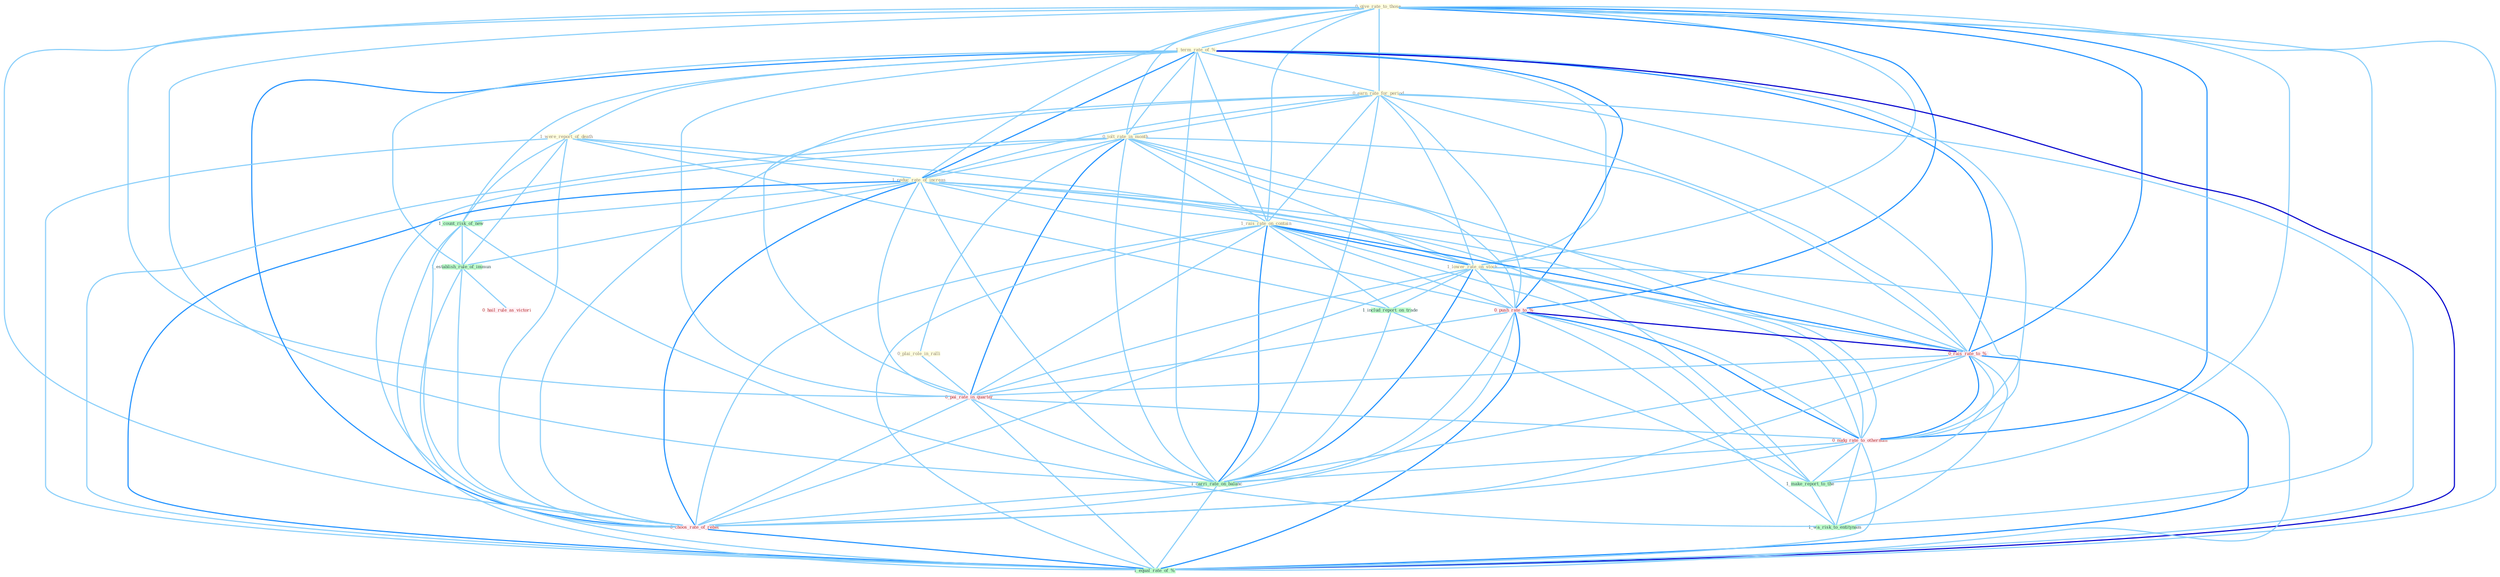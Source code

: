 Graph G{ 
    node
    [shape=polygon,style=filled,width=.5,height=.06,color="#BDFCC9",fixedsize=true,fontsize=4,
    fontcolor="#2f4f4f"];
    {node
    [color="#ffffe0", fontcolor="#8b7d6b"] "0_give_rate_to_those " "1_term_rate_of_% " "1_were_report_of_death " "0_earn_rate_for_period " "0_jolt_rate_in_month " "0_plai_role_in_ralli " "1_reduc_rate_of_increas " "1_rais_rate_on_contain " "1_lower_rate_on_stock "}
{node [color="#fff0f5", fontcolor="#b22222"] "0_push_rate_to_% " "0_rais_rate_to_% " "0_pai_rate_in_quarter " "0_nudg_rate_to_othernum " "0_choos_rate_of_rebat " "0_hail_rule_as_victori "}
edge [color="#B0E2FF"];

	"0_give_rate_to_those " -- "1_term_rate_of_% " [w="1", color="#87cefa" ];
	"0_give_rate_to_those " -- "0_earn_rate_for_period " [w="1", color="#87cefa" ];
	"0_give_rate_to_those " -- "0_jolt_rate_in_month " [w="1", color="#87cefa" ];
	"0_give_rate_to_those " -- "1_reduc_rate_of_increas " [w="1", color="#87cefa" ];
	"0_give_rate_to_those " -- "1_rais_rate_on_contain " [w="1", color="#87cefa" ];
	"0_give_rate_to_those " -- "1_lower_rate_on_stock " [w="1", color="#87cefa" ];
	"0_give_rate_to_those " -- "0_push_rate_to_% " [w="2", color="#1e90ff" , len=0.8];
	"0_give_rate_to_those " -- "0_rais_rate_to_% " [w="2", color="#1e90ff" , len=0.8];
	"0_give_rate_to_those " -- "0_pai_rate_in_quarter " [w="1", color="#87cefa" ];
	"0_give_rate_to_those " -- "0_nudg_rate_to_othernum " [w="2", color="#1e90ff" , len=0.8];
	"0_give_rate_to_those " -- "1_carri_rate_on_balanc " [w="1", color="#87cefa" ];
	"0_give_rate_to_those " -- "1_make_report_to_the " [w="1", color="#87cefa" ];
	"0_give_rate_to_those " -- "0_choos_rate_of_rebat " [w="1", color="#87cefa" ];
	"0_give_rate_to_those " -- "1_wa_risk_to_entitynam " [w="1", color="#87cefa" ];
	"0_give_rate_to_those " -- "1_equal_rate_of_% " [w="1", color="#87cefa" ];
	"1_term_rate_of_% " -- "1_were_report_of_death " [w="1", color="#87cefa" ];
	"1_term_rate_of_% " -- "0_earn_rate_for_period " [w="1", color="#87cefa" ];
	"1_term_rate_of_% " -- "0_jolt_rate_in_month " [w="1", color="#87cefa" ];
	"1_term_rate_of_% " -- "1_reduc_rate_of_increas " [w="2", color="#1e90ff" , len=0.8];
	"1_term_rate_of_% " -- "1_rais_rate_on_contain " [w="1", color="#87cefa" ];
	"1_term_rate_of_% " -- "1_lower_rate_on_stock " [w="1", color="#87cefa" ];
	"1_term_rate_of_% " -- "1_count_risk_of_new " [w="1", color="#87cefa" ];
	"1_term_rate_of_% " -- "0_push_rate_to_% " [w="2", color="#1e90ff" , len=0.8];
	"1_term_rate_of_% " -- "0_rais_rate_to_% " [w="2", color="#1e90ff" , len=0.8];
	"1_term_rate_of_% " -- "1_establish_rule_of_immun " [w="1", color="#87cefa" ];
	"1_term_rate_of_% " -- "0_pai_rate_in_quarter " [w="1", color="#87cefa" ];
	"1_term_rate_of_% " -- "0_nudg_rate_to_othernum " [w="1", color="#87cefa" ];
	"1_term_rate_of_% " -- "1_carri_rate_on_balanc " [w="1", color="#87cefa" ];
	"1_term_rate_of_% " -- "0_choos_rate_of_rebat " [w="2", color="#1e90ff" , len=0.8];
	"1_term_rate_of_% " -- "1_equal_rate_of_% " [w="3", color="#0000cd" , len=0.6];
	"1_were_report_of_death " -- "1_reduc_rate_of_increas " [w="1", color="#87cefa" ];
	"1_were_report_of_death " -- "1_count_risk_of_new " [w="1", color="#87cefa" ];
	"1_were_report_of_death " -- "1_establish_rule_of_immun " [w="1", color="#87cefa" ];
	"1_were_report_of_death " -- "1_includ_report_on_trade " [w="1", color="#87cefa" ];
	"1_were_report_of_death " -- "1_make_report_to_the " [w="1", color="#87cefa" ];
	"1_were_report_of_death " -- "0_choos_rate_of_rebat " [w="1", color="#87cefa" ];
	"1_were_report_of_death " -- "1_equal_rate_of_% " [w="1", color="#87cefa" ];
	"0_earn_rate_for_period " -- "0_jolt_rate_in_month " [w="1", color="#87cefa" ];
	"0_earn_rate_for_period " -- "1_reduc_rate_of_increas " [w="1", color="#87cefa" ];
	"0_earn_rate_for_period " -- "1_rais_rate_on_contain " [w="1", color="#87cefa" ];
	"0_earn_rate_for_period " -- "1_lower_rate_on_stock " [w="1", color="#87cefa" ];
	"0_earn_rate_for_period " -- "0_push_rate_to_% " [w="1", color="#87cefa" ];
	"0_earn_rate_for_period " -- "0_rais_rate_to_% " [w="1", color="#87cefa" ];
	"0_earn_rate_for_period " -- "0_pai_rate_in_quarter " [w="1", color="#87cefa" ];
	"0_earn_rate_for_period " -- "0_nudg_rate_to_othernum " [w="1", color="#87cefa" ];
	"0_earn_rate_for_period " -- "1_carri_rate_on_balanc " [w="1", color="#87cefa" ];
	"0_earn_rate_for_period " -- "0_choos_rate_of_rebat " [w="1", color="#87cefa" ];
	"0_earn_rate_for_period " -- "1_equal_rate_of_% " [w="1", color="#87cefa" ];
	"0_jolt_rate_in_month " -- "0_plai_role_in_ralli " [w="1", color="#87cefa" ];
	"0_jolt_rate_in_month " -- "1_reduc_rate_of_increas " [w="1", color="#87cefa" ];
	"0_jolt_rate_in_month " -- "1_rais_rate_on_contain " [w="1", color="#87cefa" ];
	"0_jolt_rate_in_month " -- "1_lower_rate_on_stock " [w="1", color="#87cefa" ];
	"0_jolt_rate_in_month " -- "0_push_rate_to_% " [w="1", color="#87cefa" ];
	"0_jolt_rate_in_month " -- "0_rais_rate_to_% " [w="1", color="#87cefa" ];
	"0_jolt_rate_in_month " -- "0_pai_rate_in_quarter " [w="2", color="#1e90ff" , len=0.8];
	"0_jolt_rate_in_month " -- "0_nudg_rate_to_othernum " [w="1", color="#87cefa" ];
	"0_jolt_rate_in_month " -- "1_carri_rate_on_balanc " [w="1", color="#87cefa" ];
	"0_jolt_rate_in_month " -- "0_choos_rate_of_rebat " [w="1", color="#87cefa" ];
	"0_jolt_rate_in_month " -- "1_equal_rate_of_% " [w="1", color="#87cefa" ];
	"0_plai_role_in_ralli " -- "0_pai_rate_in_quarter " [w="1", color="#87cefa" ];
	"1_reduc_rate_of_increas " -- "1_rais_rate_on_contain " [w="1", color="#87cefa" ];
	"1_reduc_rate_of_increas " -- "1_lower_rate_on_stock " [w="1", color="#87cefa" ];
	"1_reduc_rate_of_increas " -- "1_count_risk_of_new " [w="1", color="#87cefa" ];
	"1_reduc_rate_of_increas " -- "0_push_rate_to_% " [w="1", color="#87cefa" ];
	"1_reduc_rate_of_increas " -- "0_rais_rate_to_% " [w="1", color="#87cefa" ];
	"1_reduc_rate_of_increas " -- "1_establish_rule_of_immun " [w="1", color="#87cefa" ];
	"1_reduc_rate_of_increas " -- "0_pai_rate_in_quarter " [w="1", color="#87cefa" ];
	"1_reduc_rate_of_increas " -- "0_nudg_rate_to_othernum " [w="1", color="#87cefa" ];
	"1_reduc_rate_of_increas " -- "1_carri_rate_on_balanc " [w="1", color="#87cefa" ];
	"1_reduc_rate_of_increas " -- "0_choos_rate_of_rebat " [w="2", color="#1e90ff" , len=0.8];
	"1_reduc_rate_of_increas " -- "1_equal_rate_of_% " [w="2", color="#1e90ff" , len=0.8];
	"1_rais_rate_on_contain " -- "1_lower_rate_on_stock " [w="2", color="#1e90ff" , len=0.8];
	"1_rais_rate_on_contain " -- "0_push_rate_to_% " [w="1", color="#87cefa" ];
	"1_rais_rate_on_contain " -- "0_rais_rate_to_% " [w="2", color="#1e90ff" , len=0.8];
	"1_rais_rate_on_contain " -- "0_pai_rate_in_quarter " [w="1", color="#87cefa" ];
	"1_rais_rate_on_contain " -- "0_nudg_rate_to_othernum " [w="1", color="#87cefa" ];
	"1_rais_rate_on_contain " -- "1_includ_report_on_trade " [w="1", color="#87cefa" ];
	"1_rais_rate_on_contain " -- "1_carri_rate_on_balanc " [w="2", color="#1e90ff" , len=0.8];
	"1_rais_rate_on_contain " -- "0_choos_rate_of_rebat " [w="1", color="#87cefa" ];
	"1_rais_rate_on_contain " -- "1_equal_rate_of_% " [w="1", color="#87cefa" ];
	"1_lower_rate_on_stock " -- "0_push_rate_to_% " [w="1", color="#87cefa" ];
	"1_lower_rate_on_stock " -- "0_rais_rate_to_% " [w="1", color="#87cefa" ];
	"1_lower_rate_on_stock " -- "0_pai_rate_in_quarter " [w="1", color="#87cefa" ];
	"1_lower_rate_on_stock " -- "0_nudg_rate_to_othernum " [w="1", color="#87cefa" ];
	"1_lower_rate_on_stock " -- "1_includ_report_on_trade " [w="1", color="#87cefa" ];
	"1_lower_rate_on_stock " -- "1_carri_rate_on_balanc " [w="2", color="#1e90ff" , len=0.8];
	"1_lower_rate_on_stock " -- "0_choos_rate_of_rebat " [w="1", color="#87cefa" ];
	"1_lower_rate_on_stock " -- "1_equal_rate_of_% " [w="1", color="#87cefa" ];
	"1_count_risk_of_new " -- "1_establish_rule_of_immun " [w="1", color="#87cefa" ];
	"1_count_risk_of_new " -- "0_choos_rate_of_rebat " [w="1", color="#87cefa" ];
	"1_count_risk_of_new " -- "1_wa_risk_to_entitynam " [w="1", color="#87cefa" ];
	"1_count_risk_of_new " -- "1_equal_rate_of_% " [w="1", color="#87cefa" ];
	"0_push_rate_to_% " -- "0_rais_rate_to_% " [w="3", color="#0000cd" , len=0.6];
	"0_push_rate_to_% " -- "0_pai_rate_in_quarter " [w="1", color="#87cefa" ];
	"0_push_rate_to_% " -- "0_nudg_rate_to_othernum " [w="2", color="#1e90ff" , len=0.8];
	"0_push_rate_to_% " -- "1_carri_rate_on_balanc " [w="1", color="#87cefa" ];
	"0_push_rate_to_% " -- "1_make_report_to_the " [w="1", color="#87cefa" ];
	"0_push_rate_to_% " -- "0_choos_rate_of_rebat " [w="1", color="#87cefa" ];
	"0_push_rate_to_% " -- "1_wa_risk_to_entitynam " [w="1", color="#87cefa" ];
	"0_push_rate_to_% " -- "1_equal_rate_of_% " [w="2", color="#1e90ff" , len=0.8];
	"0_rais_rate_to_% " -- "0_pai_rate_in_quarter " [w="1", color="#87cefa" ];
	"0_rais_rate_to_% " -- "0_nudg_rate_to_othernum " [w="2", color="#1e90ff" , len=0.8];
	"0_rais_rate_to_% " -- "1_carri_rate_on_balanc " [w="1", color="#87cefa" ];
	"0_rais_rate_to_% " -- "1_make_report_to_the " [w="1", color="#87cefa" ];
	"0_rais_rate_to_% " -- "0_choos_rate_of_rebat " [w="1", color="#87cefa" ];
	"0_rais_rate_to_% " -- "1_wa_risk_to_entitynam " [w="1", color="#87cefa" ];
	"0_rais_rate_to_% " -- "1_equal_rate_of_% " [w="2", color="#1e90ff" , len=0.8];
	"1_establish_rule_of_immun " -- "0_choos_rate_of_rebat " [w="1", color="#87cefa" ];
	"1_establish_rule_of_immun " -- "0_hail_rule_as_victori " [w="1", color="#87cefa" ];
	"1_establish_rule_of_immun " -- "1_equal_rate_of_% " [w="1", color="#87cefa" ];
	"0_pai_rate_in_quarter " -- "0_nudg_rate_to_othernum " [w="1", color="#87cefa" ];
	"0_pai_rate_in_quarter " -- "1_carri_rate_on_balanc " [w="1", color="#87cefa" ];
	"0_pai_rate_in_quarter " -- "0_choos_rate_of_rebat " [w="1", color="#87cefa" ];
	"0_pai_rate_in_quarter " -- "1_equal_rate_of_% " [w="1", color="#87cefa" ];
	"0_nudg_rate_to_othernum " -- "1_carri_rate_on_balanc " [w="1", color="#87cefa" ];
	"0_nudg_rate_to_othernum " -- "1_make_report_to_the " [w="1", color="#87cefa" ];
	"0_nudg_rate_to_othernum " -- "0_choos_rate_of_rebat " [w="1", color="#87cefa" ];
	"0_nudg_rate_to_othernum " -- "1_wa_risk_to_entitynam " [w="1", color="#87cefa" ];
	"0_nudg_rate_to_othernum " -- "1_equal_rate_of_% " [w="1", color="#87cefa" ];
	"1_includ_report_on_trade " -- "1_carri_rate_on_balanc " [w="1", color="#87cefa" ];
	"1_includ_report_on_trade " -- "1_make_report_to_the " [w="1", color="#87cefa" ];
	"1_carri_rate_on_balanc " -- "0_choos_rate_of_rebat " [w="1", color="#87cefa" ];
	"1_carri_rate_on_balanc " -- "1_equal_rate_of_% " [w="1", color="#87cefa" ];
	"1_make_report_to_the " -- "1_wa_risk_to_entitynam " [w="1", color="#87cefa" ];
	"0_choos_rate_of_rebat " -- "1_equal_rate_of_% " [w="2", color="#1e90ff" , len=0.8];
}